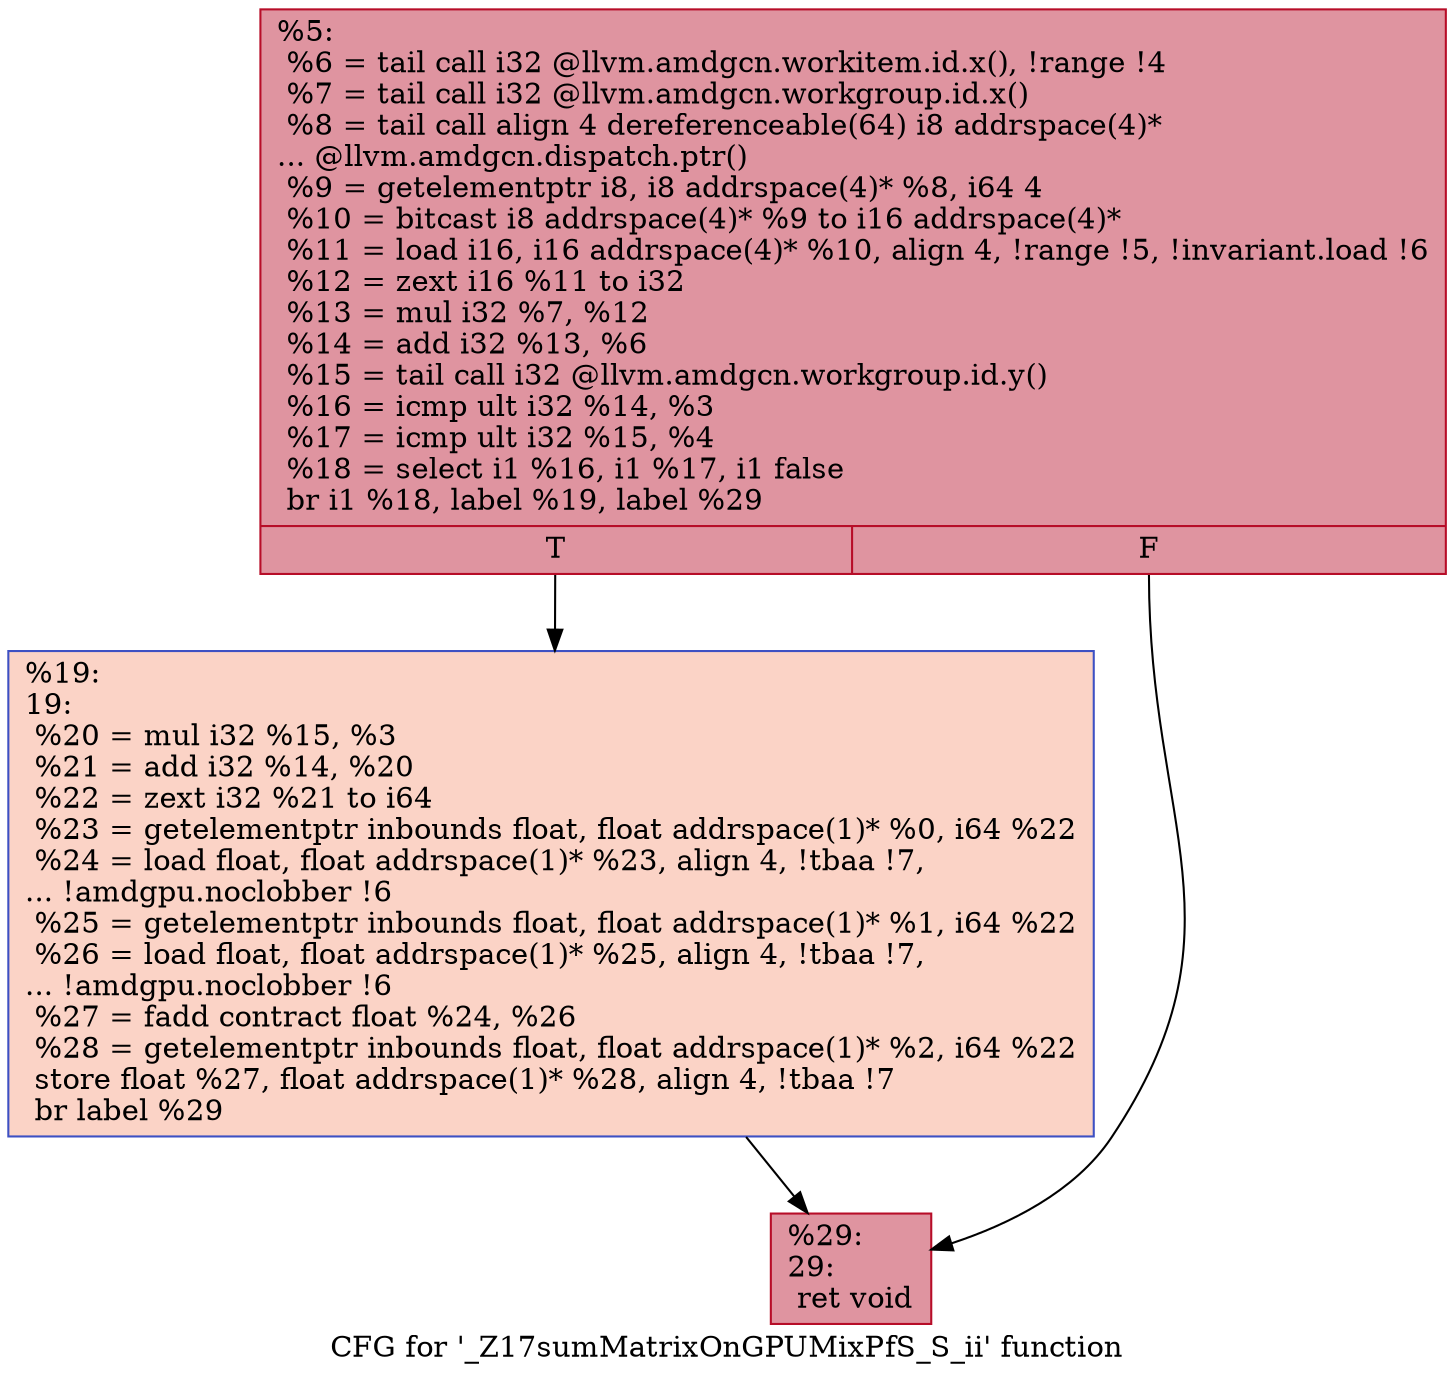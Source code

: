 digraph "CFG for '_Z17sumMatrixOnGPUMixPfS_S_ii' function" {
	label="CFG for '_Z17sumMatrixOnGPUMixPfS_S_ii' function";

	Node0x58ab2e0 [shape=record,color="#b70d28ff", style=filled, fillcolor="#b70d2870",label="{%5:\l  %6 = tail call i32 @llvm.amdgcn.workitem.id.x(), !range !4\l  %7 = tail call i32 @llvm.amdgcn.workgroup.id.x()\l  %8 = tail call align 4 dereferenceable(64) i8 addrspace(4)*\l... @llvm.amdgcn.dispatch.ptr()\l  %9 = getelementptr i8, i8 addrspace(4)* %8, i64 4\l  %10 = bitcast i8 addrspace(4)* %9 to i16 addrspace(4)*\l  %11 = load i16, i16 addrspace(4)* %10, align 4, !range !5, !invariant.load !6\l  %12 = zext i16 %11 to i32\l  %13 = mul i32 %7, %12\l  %14 = add i32 %13, %6\l  %15 = tail call i32 @llvm.amdgcn.workgroup.id.y()\l  %16 = icmp ult i32 %14, %3\l  %17 = icmp ult i32 %15, %4\l  %18 = select i1 %16, i1 %17, i1 false\l  br i1 %18, label %19, label %29\l|{<s0>T|<s1>F}}"];
	Node0x58ab2e0:s0 -> Node0x58ad550;
	Node0x58ab2e0:s1 -> Node0x58ad5e0;
	Node0x58ad550 [shape=record,color="#3d50c3ff", style=filled, fillcolor="#f59c7d70",label="{%19:\l19:                                               \l  %20 = mul i32 %15, %3\l  %21 = add i32 %14, %20\l  %22 = zext i32 %21 to i64\l  %23 = getelementptr inbounds float, float addrspace(1)* %0, i64 %22\l  %24 = load float, float addrspace(1)* %23, align 4, !tbaa !7,\l... !amdgpu.noclobber !6\l  %25 = getelementptr inbounds float, float addrspace(1)* %1, i64 %22\l  %26 = load float, float addrspace(1)* %25, align 4, !tbaa !7,\l... !amdgpu.noclobber !6\l  %27 = fadd contract float %24, %26\l  %28 = getelementptr inbounds float, float addrspace(1)* %2, i64 %22\l  store float %27, float addrspace(1)* %28, align 4, !tbaa !7\l  br label %29\l}"];
	Node0x58ad550 -> Node0x58ad5e0;
	Node0x58ad5e0 [shape=record,color="#b70d28ff", style=filled, fillcolor="#b70d2870",label="{%29:\l29:                                               \l  ret void\l}"];
}
